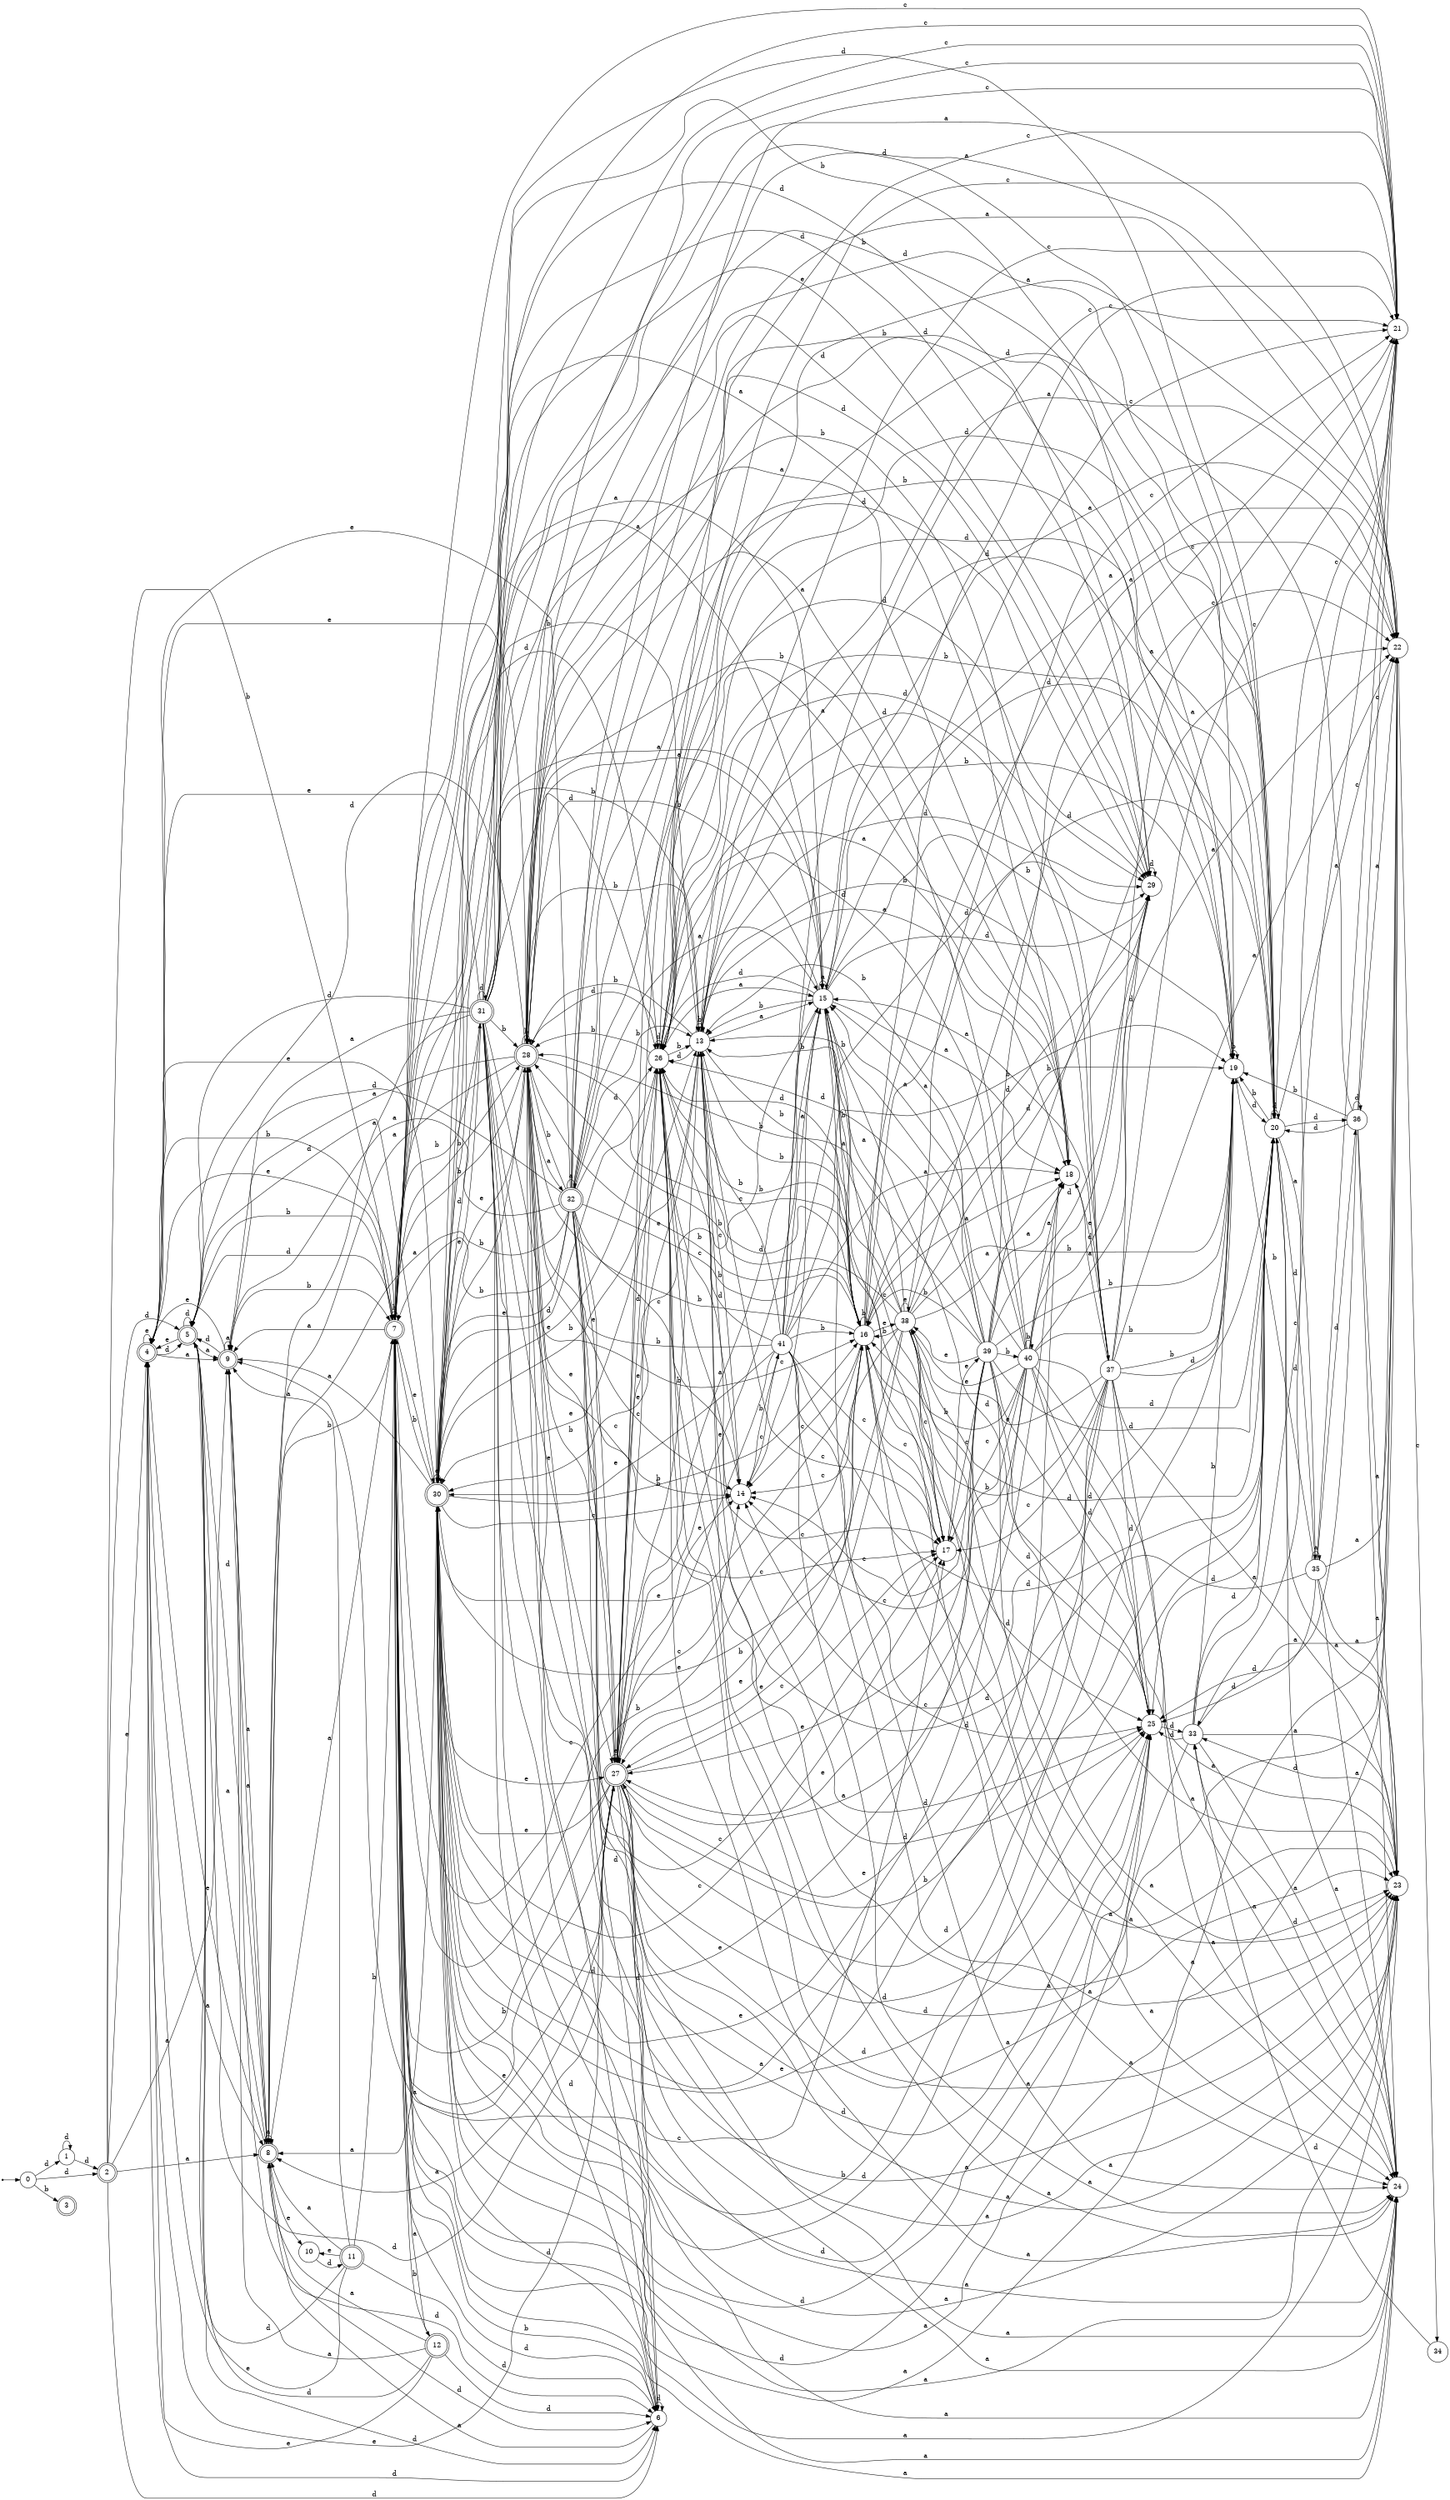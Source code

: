 digraph finite_state_machine {
rankdir=LR;
size="20,20";
node [shape = point]; "dummy0"
node [shape = circle]; "0";
"dummy0" -> "0";
node [shape = circle]; "1";
node [shape = doublecircle]; "2";node [shape = doublecircle]; "3";node [shape = doublecircle]; "4";node [shape = doublecircle]; "5";node [shape = circle]; "6";
node [shape = doublecircle]; "7";node [shape = doublecircle]; "8";node [shape = doublecircle]; "9";node [shape = circle]; "10";
node [shape = doublecircle]; "11";node [shape = doublecircle]; "12";node [shape = circle]; "13";
node [shape = circle]; "14";
node [shape = circle]; "15";
node [shape = circle]; "16";
node [shape = circle]; "17";
node [shape = circle]; "18";
node [shape = circle]; "19";
node [shape = circle]; "20";
node [shape = circle]; "21";
node [shape = circle]; "22";
node [shape = circle]; "23";
node [shape = circle]; "24";
node [shape = circle]; "25";
node [shape = circle]; "26";
node [shape = doublecircle]; "27";node [shape = doublecircle]; "28";node [shape = circle]; "29";
node [shape = doublecircle]; "30";node [shape = doublecircle]; "31";node [shape = doublecircle]; "32";node [shape = circle]; "33";
node [shape = circle]; "34";
node [shape = circle]; "35";
node [shape = circle]; "36";
node [shape = circle]; "37";
node [shape = circle]; "38";
node [shape = circle]; "39";
node [shape = circle]; "40";
node [shape = circle]; "41";
"0" -> "1" [label = "d"];
 "0" -> "2" [label = "d"];
 "0" -> "3" [label = "b"];
 "2" -> "4" [label = "e"];
 "2" -> "5" [label = "d"];
 "2" -> "6" [label = "d"];
 "2" -> "7" [label = "b"];
 "2" -> "8" [label = "a"];
 "2" -> "9" [label = "a"];
 "9" -> "8" [label = "a"];
 "9" -> "9" [label = "a"];
 "9" -> "4" [label = "e"];
 "9" -> "5" [label = "d"];
 "9" -> "6" [label = "d"];
 "9" -> "7" [label = "b"];
 "8" -> "8" [label = "a"];
 "8" -> "9" [label = "a"];
 "8" -> "10" [label = "e"];
 "8" -> "4" [label = "e"];
 "8" -> "7" [label = "b"];
 "8" -> "5" [label = "d"];
 "8" -> "6" [label = "d"];
 "10" -> "11" [label = "d"];
 "11" -> "10" [label = "e"];
 "11" -> "4" [label = "e"];
 "11" -> "8" [label = "a"];
 "11" -> "9" [label = "a"];
 "11" -> "7" [label = "b"];
 "11" -> "5" [label = "d"];
 "11" -> "6" [label = "d"];
 "7" -> "16" [label = "b"];
 "7" -> "19" [label = "b"];
 "7" -> "7" [label = "b"];
 "7" -> "28" [label = "b"];
 "7" -> "13" [label = "b"];
 "7" -> "8" [label = "a"];
 "7" -> "9" [label = "a"];
 "7" -> "12" [label = "a"];
 "7" -> "15" [label = "a"];
 "7" -> "18" [label = "a"];
 "7" -> "22" [label = "a"];
 "7" -> "23" [label = "a"];
 "7" -> "24" [label = "a"];
 "7" -> "17" [label = "c"];
 "7" -> "21" [label = "c"];
 "7" -> "14" [label = "c"];
 "7" -> "20" [label = "d"];
 "7" -> "5" [label = "d"];
 "7" -> "6" [label = "d"];
 "7" -> "25" [label = "d"];
 "7" -> "26" [label = "d"];
 "7" -> "29" [label = "d"];
 "7" -> "27" [label = "e"];
 "7" -> "4" [label = "e"];
 "7" -> "30" [label = "e"];
 "30" -> "27" [label = "e"];
 "30" -> "4" [label = "e"];
 "30" -> "30" [label = "e"];
 "30" -> "20" [label = "d"];
 "30" -> "5" [label = "d"];
 "30" -> "6" [label = "d"];
 "30" -> "25" [label = "d"];
 "30" -> "26" [label = "d"];
 "30" -> "29" [label = "d"];
 "30" -> "31" [label = "d"];
 "30" -> "16" [label = "b"];
 "30" -> "19" [label = "b"];
 "30" -> "7" [label = "b"];
 "30" -> "28" [label = "b"];
 "30" -> "13" [label = "b"];
 "30" -> "17" [label = "c"];
 "30" -> "21" [label = "c"];
 "30" -> "14" [label = "c"];
 "30" -> "18" [label = "a"];
 "30" -> "22" [label = "a"];
 "30" -> "23" [label = "a"];
 "30" -> "8" [label = "a"];
 "30" -> "9" [label = "a"];
 "30" -> "24" [label = "a"];
 "30" -> "15" [label = "a"];
 "31" -> "20" [label = "d"];
 "31" -> "5" [label = "d"];
 "31" -> "6" [label = "d"];
 "31" -> "25" [label = "d"];
 "31" -> "26" [label = "d"];
 "31" -> "29" [label = "d"];
 "31" -> "31" [label = "d"];
 "31" -> "27" [label = "e"];
 "31" -> "4" [label = "e"];
 "31" -> "30" [label = "e"];
 "31" -> "16" [label = "b"];
 "31" -> "19" [label = "b"];
 "31" -> "7" [label = "b"];
 "31" -> "28" [label = "b"];
 "31" -> "13" [label = "b"];
 "31" -> "17" [label = "c"];
 "31" -> "21" [label = "c"];
 "31" -> "14" [label = "c"];
 "31" -> "18" [label = "a"];
 "31" -> "22" [label = "a"];
 "31" -> "23" [label = "a"];
 "31" -> "8" [label = "a"];
 "31" -> "9" [label = "a"];
 "31" -> "24" [label = "a"];
 "31" -> "15" [label = "a"];
 "29" -> "29" [label = "d"];
 "29" -> "30" [label = "e"];
 "28" -> "16" [label = "b"];
 "28" -> "19" [label = "b"];
 "28" -> "7" [label = "b"];
 "28" -> "28" [label = "b"];
 "28" -> "13" [label = "b"];
 "28" -> "32" [label = "a"];
 "28" -> "8" [label = "a"];
 "28" -> "9" [label = "a"];
 "28" -> "15" [label = "a"];
 "28" -> "18" [label = "a"];
 "28" -> "22" [label = "a"];
 "28" -> "23" [label = "a"];
 "28" -> "24" [label = "a"];
 "28" -> "27" [label = "e"];
 "28" -> "4" [label = "e"];
 "28" -> "30" [label = "e"];
 "28" -> "20" [label = "d"];
 "28" -> "5" [label = "d"];
 "28" -> "6" [label = "d"];
 "28" -> "25" [label = "d"];
 "28" -> "26" [label = "d"];
 "28" -> "29" [label = "d"];
 "28" -> "17" [label = "c"];
 "28" -> "21" [label = "c"];
 "28" -> "14" [label = "c"];
 "32" -> "32" [label = "a"];
 "32" -> "8" [label = "a"];
 "32" -> "9" [label = "a"];
 "32" -> "15" [label = "a"];
 "32" -> "18" [label = "a"];
 "32" -> "22" [label = "a"];
 "32" -> "23" [label = "a"];
 "32" -> "24" [label = "a"];
 "32" -> "16" [label = "b"];
 "32" -> "19" [label = "b"];
 "32" -> "7" [label = "b"];
 "32" -> "28" [label = "b"];
 "32" -> "13" [label = "b"];
 "32" -> "27" [label = "e"];
 "32" -> "4" [label = "e"];
 "32" -> "30" [label = "e"];
 "32" -> "20" [label = "d"];
 "32" -> "5" [label = "d"];
 "32" -> "6" [label = "d"];
 "32" -> "25" [label = "d"];
 "32" -> "26" [label = "d"];
 "32" -> "29" [label = "d"];
 "32" -> "17" [label = "c"];
 "32" -> "21" [label = "c"];
 "32" -> "14" [label = "c"];
 "27" -> "27" [label = "e"];
 "27" -> "4" [label = "e"];
 "27" -> "30" [label = "e"];
 "27" -> "16" [label = "b"];
 "27" -> "19" [label = "b"];
 "27" -> "7" [label = "b"];
 "27" -> "28" [label = "b"];
 "27" -> "13" [label = "b"];
 "27" -> "20" [label = "d"];
 "27" -> "5" [label = "d"];
 "27" -> "6" [label = "d"];
 "27" -> "25" [label = "d"];
 "27" -> "26" [label = "d"];
 "27" -> "29" [label = "d"];
 "27" -> "17" [label = "c"];
 "27" -> "21" [label = "c"];
 "27" -> "14" [label = "c"];
 "27" -> "18" [label = "a"];
 "27" -> "22" [label = "a"];
 "27" -> "23" [label = "a"];
 "27" -> "8" [label = "a"];
 "27" -> "9" [label = "a"];
 "27" -> "24" [label = "a"];
 "27" -> "15" [label = "a"];
 "26" -> "25" [label = "d"];
 "26" -> "26" [label = "d"];
 "26" -> "20" [label = "d"];
 "26" -> "29" [label = "d"];
 "26" -> "16" [label = "b"];
 "26" -> "19" [label = "b"];
 "26" -> "28" [label = "b"];
 "26" -> "13" [label = "b"];
 "26" -> "17" [label = "c"];
 "26" -> "21" [label = "c"];
 "26" -> "14" [label = "c"];
 "26" -> "18" [label = "a"];
 "26" -> "22" [label = "a"];
 "26" -> "23" [label = "a"];
 "26" -> "24" [label = "a"];
 "26" -> "15" [label = "a"];
 "26" -> "27" [label = "e"];
 "26" -> "30" [label = "e"];
 "25" -> "33" [label = "d"];
 "33" -> "21" [label = "c"];
 "33" -> "24" [label = "a"];
 "33" -> "22" [label = "a"];
 "33" -> "23" [label = "a"];
 "33" -> "25" [label = "d"];
 "33" -> "26" [label = "d"];
 "33" -> "20" [label = "d"];
 "33" -> "19" [label = "b"];
 "24" -> "33" [label = "d"];
 "23" -> "33" [label = "d"];
 "22" -> "34" [label = "c"];
 "34" -> "33" [label = "d"];
 "21" -> "33" [label = "d"];
 "20" -> "25" [label = "d"];
 "20" -> "26" [label = "d"];
 "20" -> "20" [label = "d"];
 "20" -> "36" [label = "d"];
 "20" -> "19" [label = "b"];
 "20" -> "24" [label = "a"];
 "20" -> "35" [label = "a"];
 "20" -> "22" [label = "a"];
 "20" -> "23" [label = "a"];
 "20" -> "21" [label = "c"];
 "36" -> "25" [label = "d"];
 "36" -> "26" [label = "d"];
 "36" -> "36" [label = "d"];
 "36" -> "20" [label = "d"];
 "36" -> "19" [label = "b"];
 "36" -> "21" [label = "c"];
 "36" -> "24" [label = "a"];
 "36" -> "22" [label = "a"];
 "36" -> "23" [label = "a"];
 "35" -> "24" [label = "a"];
 "35" -> "35" [label = "a"];
 "35" -> "22" [label = "a"];
 "35" -> "23" [label = "a"];
 "35" -> "19" [label = "b"];
 "35" -> "25" [label = "d"];
 "35" -> "26" [label = "d"];
 "35" -> "20" [label = "d"];
 "35" -> "36" [label = "d"];
 "35" -> "21" [label = "c"];
 "19" -> "19" [label = "b"];
 "19" -> "20" [label = "d"];
 "18" -> "37" [label = "e"];
 "37" -> "18" [label = "a"];
 "37" -> "22" [label = "a"];
 "37" -> "23" [label = "a"];
 "37" -> "24" [label = "a"];
 "37" -> "15" [label = "a"];
 "37" -> "16" [label = "b"];
 "37" -> "19" [label = "b"];
 "37" -> "28" [label = "b"];
 "37" -> "13" [label = "b"];
 "37" -> "17" [label = "c"];
 "37" -> "21" [label = "c"];
 "37" -> "14" [label = "c"];
 "37" -> "27" [label = "e"];
 "37" -> "38" [label = "e"];
 "37" -> "30" [label = "e"];
 "37" -> "25" [label = "d"];
 "37" -> "26" [label = "d"];
 "37" -> "20" [label = "d"];
 "37" -> "29" [label = "d"];
 "38" -> "27" [label = "e"];
 "38" -> "38" [label = "e"];
 "38" -> "30" [label = "e"];
 "38" -> "16" [label = "b"];
 "38" -> "19" [label = "b"];
 "38" -> "28" [label = "b"];
 "38" -> "13" [label = "b"];
 "38" -> "17" [label = "c"];
 "38" -> "21" [label = "c"];
 "38" -> "14" [label = "c"];
 "38" -> "18" [label = "a"];
 "38" -> "22" [label = "a"];
 "38" -> "23" [label = "a"];
 "38" -> "24" [label = "a"];
 "38" -> "15" [label = "a"];
 "38" -> "25" [label = "d"];
 "38" -> "26" [label = "d"];
 "38" -> "20" [label = "d"];
 "38" -> "29" [label = "d"];
 "17" -> "39" [label = "e"];
 "39" -> "17" [label = "c"];
 "39" -> "21" [label = "c"];
 "39" -> "14" [label = "c"];
 "39" -> "16" [label = "b"];
 "39" -> "19" [label = "b"];
 "39" -> "40" [label = "b"];
 "39" -> "28" [label = "b"];
 "39" -> "13" [label = "b"];
 "39" -> "18" [label = "a"];
 "39" -> "22" [label = "a"];
 "39" -> "23" [label = "a"];
 "39" -> "24" [label = "a"];
 "39" -> "15" [label = "a"];
 "39" -> "27" [label = "e"];
 "39" -> "38" [label = "e"];
 "39" -> "30" [label = "e"];
 "39" -> "25" [label = "d"];
 "39" -> "26" [label = "d"];
 "39" -> "20" [label = "d"];
 "39" -> "29" [label = "d"];
 "40" -> "16" [label = "b"];
 "40" -> "19" [label = "b"];
 "40" -> "40" [label = "b"];
 "40" -> "28" [label = "b"];
 "40" -> "13" [label = "b"];
 "40" -> "17" [label = "c"];
 "40" -> "21" [label = "c"];
 "40" -> "14" [label = "c"];
 "40" -> "18" [label = "a"];
 "40" -> "22" [label = "a"];
 "40" -> "23" [label = "a"];
 "40" -> "24" [label = "a"];
 "40" -> "15" [label = "a"];
 "40" -> "27" [label = "e"];
 "40" -> "38" [label = "e"];
 "40" -> "30" [label = "e"];
 "40" -> "25" [label = "d"];
 "40" -> "26" [label = "d"];
 "40" -> "20" [label = "d"];
 "40" -> "29" [label = "d"];
 "16" -> "16" [label = "b"];
 "16" -> "19" [label = "b"];
 "16" -> "28" [label = "b"];
 "16" -> "13" [label = "b"];
 "16" -> "17" [label = "c"];
 "16" -> "21" [label = "c"];
 "16" -> "14" [label = "c"];
 "16" -> "18" [label = "a"];
 "16" -> "22" [label = "a"];
 "16" -> "23" [label = "a"];
 "16" -> "24" [label = "a"];
 "16" -> "15" [label = "a"];
 "16" -> "27" [label = "e"];
 "16" -> "38" [label = "e"];
 "16" -> "30" [label = "e"];
 "16" -> "25" [label = "d"];
 "16" -> "26" [label = "d"];
 "16" -> "20" [label = "d"];
 "16" -> "29" [label = "d"];
 "15" -> "18" [label = "a"];
 "15" -> "22" [label = "a"];
 "15" -> "23" [label = "a"];
 "15" -> "24" [label = "a"];
 "15" -> "15" [label = "a"];
 "15" -> "16" [label = "b"];
 "15" -> "19" [label = "b"];
 "15" -> "28" [label = "b"];
 "15" -> "13" [label = "b"];
 "15" -> "17" [label = "c"];
 "15" -> "21" [label = "c"];
 "15" -> "14" [label = "c"];
 "15" -> "25" [label = "d"];
 "15" -> "26" [label = "d"];
 "15" -> "20" [label = "d"];
 "15" -> "29" [label = "d"];
 "15" -> "27" [label = "e"];
 "15" -> "30" [label = "e"];
 "14" -> "41" [label = "b"];
 "41" -> "17" [label = "c"];
 "41" -> "21" [label = "c"];
 "41" -> "14" [label = "c"];
 "41" -> "16" [label = "b"];
 "41" -> "19" [label = "b"];
 "41" -> "28" [label = "b"];
 "41" -> "13" [label = "b"];
 "41" -> "18" [label = "a"];
 "41" -> "22" [label = "a"];
 "41" -> "23" [label = "a"];
 "41" -> "24" [label = "a"];
 "41" -> "15" [label = "a"];
 "41" -> "25" [label = "d"];
 "41" -> "26" [label = "d"];
 "41" -> "20" [label = "d"];
 "41" -> "29" [label = "d"];
 "41" -> "27" [label = "e"];
 "41" -> "30" [label = "e"];
 "13" -> "16" [label = "b"];
 "13" -> "19" [label = "b"];
 "13" -> "28" [label = "b"];
 "13" -> "13" [label = "b"];
 "13" -> "17" [label = "c"];
 "13" -> "21" [label = "c"];
 "13" -> "14" [label = "c"];
 "13" -> "18" [label = "a"];
 "13" -> "22" [label = "a"];
 "13" -> "23" [label = "a"];
 "13" -> "24" [label = "a"];
 "13" -> "15" [label = "a"];
 "13" -> "25" [label = "d"];
 "13" -> "26" [label = "d"];
 "13" -> "20" [label = "d"];
 "13" -> "29" [label = "d"];
 "13" -> "27" [label = "e"];
 "13" -> "30" [label = "e"];
 "12" -> "7" [label = "b"];
 "12" -> "8" [label = "a"];
 "12" -> "9" [label = "a"];
 "12" -> "5" [label = "d"];
 "12" -> "6" [label = "d"];
 "12" -> "4" [label = "e"];
 "6" -> "6" [label = "d"];
 "6" -> "7" [label = "b"];
 "6" -> "8" [label = "a"];
 "5" -> "5" [label = "d"];
 "5" -> "6" [label = "d"];
 "5" -> "4" [label = "e"];
 "5" -> "7" [label = "b"];
 "5" -> "8" [label = "a"];
 "5" -> "9" [label = "a"];
 "4" -> "4" [label = "e"];
 "4" -> "5" [label = "d"];
 "4" -> "6" [label = "d"];
 "4" -> "7" [label = "b"];
 "4" -> "8" [label = "a"];
 "4" -> "9" [label = "a"];
 "1" -> "1" [label = "d"];
 "1" -> "2" [label = "d"];
 }
